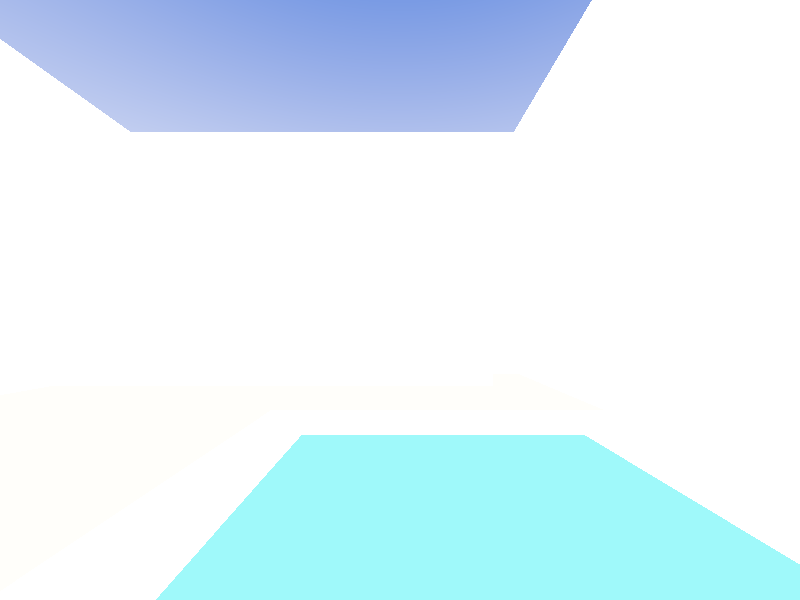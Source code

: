#version 3.7;
global_settings{ assumed_gamma 1.0 }
#default{ finish{ ambient 0.5 diffuse 0.9 }} 
#include "colors.inc"
#include "textures.inc"
#include "glass.inc"
#include "metals.inc"
#include "golds.inc"
#include "stones.inc"
#include "woods.inc"
#include "shapes.inc"
#include "shapes2.inc"
#include "functions.inc"
#include "math.inc"
#include "transforms.inc"

#declare Camera_0 = camera {angle 100
                            location  <2 , 2 ,0>
                            right     x*image_width/image_height
                            look_at   <2 , 2.5, 7>}
camera{ Camera_0 }

// sun
light_source{<238,700,0> color rgb<1,0.9,0.8> parallel}

// sky ------------------------------------
sphere{<0,0,0>,1 hollow
 texture{
  pigment{gradient <0,1,0>
          color_map{
           [0.0 color White]
           [0.8 color rgb<0.1,0.25,0.75>]
           [1.0 color rgb<0.1,0.25,0.75>] }
         } // end pigment
  finish {ambient 1 diffuse 0}
  } // end of texture
 scale 10000
 } // end of sphere -----------------------

#declare Pool_Tex = 
          texture{ pigment{ color White }
          finish{
            brilliance 0.6
            ambient 0.6
          }  
} 

#declare Pool_X = 5.75;
#declare Pool_Y = 3.00;
#declare Pool_Z = 7.00;
#declare Pool_Inner_Size = <5,-2,8>;
#declare Border = 1.00;  

#declare Pool_Transformation = 
  transform{ rotate<0,0,0> 
             translate<-2.5,0,-6>
           } 


#declare Pool_Inner = 
  box{<0,-Pool_Y,0>,<Pool_X,Pool_Y,Pool_Z>   
     }
#declare Pool_Outer = 
  box{<-Border, -Pool_Y-0.01, -Border> ,
      <Pool_X+Border,0.001,Pool_Z+Border> 
     }

#declare Pool = 
difference{
 object{ Pool_Outer texture{Pool_Tex}}
 object{ Pool_Inner texture{Pool_Tex}} 
} 

#declare Right_Wall =
  box {
    <Pool_X+Border, 0, 0>, <Pool_X+2*Border, 10, Pool_Z+18> // <x, y, z> near lower left corner, <x, y, z> far upper right corner
  }
#declare Left_Wall =
box {
  <Pool_X-15, 0, 0>, <Pool_X-17, 10, Pool_Z+18> // <x, y, z> near lower left corner, <x, y, z> far upper right corner
}
#declare Front_Wall =
  box {
    <Pool_X+2*Border+0.01, 10, Pool_Z+6.5>, <Pool_X-20,0,Pool_Z+7.5> // <x, y, z> near lower left corner, <x, y, z> far upper right corner
  }

#declare Mid_Wall =
  box {
    <Pool_X-21, 7, Pool_Z+4>, <5,0,Pool_Z+5> // <x, y, z> near lower left corner, <x, y, z> far upper right corner
  }


// ground : TO BE MOVED
difference{
 plane{ <0,1,0>, 0 
  texture {
    pigment { 
      rgb <0.9961, 0.9922, 0.9569>
    }
    finish{
      brilliance .6
      ambient 0.6
    }
    
  }
 }
 object{ Pool_Outer  
        texture{ Pool_Tex } 
        //  transform Pool_Transformation 
       } 
} 

// placing of the pool: TO BE MOVED 
object{ Pool 
        // transform Pool_Transformation 
        }   

// transparent pool water //TODO: ADAPT 
#declare Water_Material =  
material{    
 texture{ 
   pigment{ rgbf <0.3451,0.949,0.96,0.4627> }
   finish { diffuse 0.1 reflection 0.5  
            specular 0.8 roughness 0.0003 
            phong 1 phong_size 400}
 }
 interior{ ior 1.3 caustics 0.15  
 }
}

// pigment pattern for modulation  
// it will be applied as a function on y axis
// creating a wavy surface.
#declare Pigment_01 =  
 pigment{ //bumps 
          //turbulence 0
          scale <3,1,3>*0.12
          translate<1,0,0>
 } 

#declare Pigment_Function_01 = 
function { 
  pigment { Pigment_01 }
} 

isosurface {
 function{
   y
   +Pigment_Function_01(x,y,z).gray*0.2  
  } 
  threshold -0.25
 contained_by{ 
   box{<-Border,-Pool_Y-1.01,-Border>, 
       < Pool_X+Border,1, Pool_Z+Border> 
      } 
    } 
 accuracy 0.01
 max_gradient 2
 material{ Water_Material }
//  transform  Pool_Transformation  
 
}

union {
  object{
      Right_Wall
      // rotate y*3
  }
  object{
      Left_Wall
      // rotate y*3
      // translate y*0.5
      // scale y*1.02
  }
  object{
    Front_Wall
    // translate x*2   
  }
  object{
    Mid_Wall
    // translate x*2   
  }

  texture{ 
    pigment { 
      White
      // Green
    }
    finish {
      brilliance .6
      ambient 0.6
      // diffuse 1
      //specular 0.3
    }
   }
  // transform Pool_Transformation
  
}
